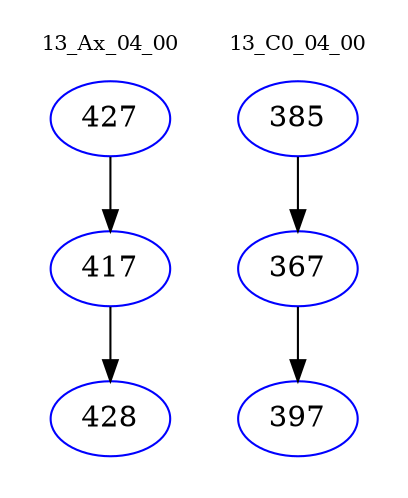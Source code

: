 digraph{
subgraph cluster_0 {
color = white
label = "13_Ax_04_00";
fontsize=10;
T0_427 [label="427", color="blue"]
T0_427 -> T0_417 [color="black"]
T0_417 [label="417", color="blue"]
T0_417 -> T0_428 [color="black"]
T0_428 [label="428", color="blue"]
}
subgraph cluster_1 {
color = white
label = "13_C0_04_00";
fontsize=10;
T1_385 [label="385", color="blue"]
T1_385 -> T1_367 [color="black"]
T1_367 [label="367", color="blue"]
T1_367 -> T1_397 [color="black"]
T1_397 [label="397", color="blue"]
}
}
